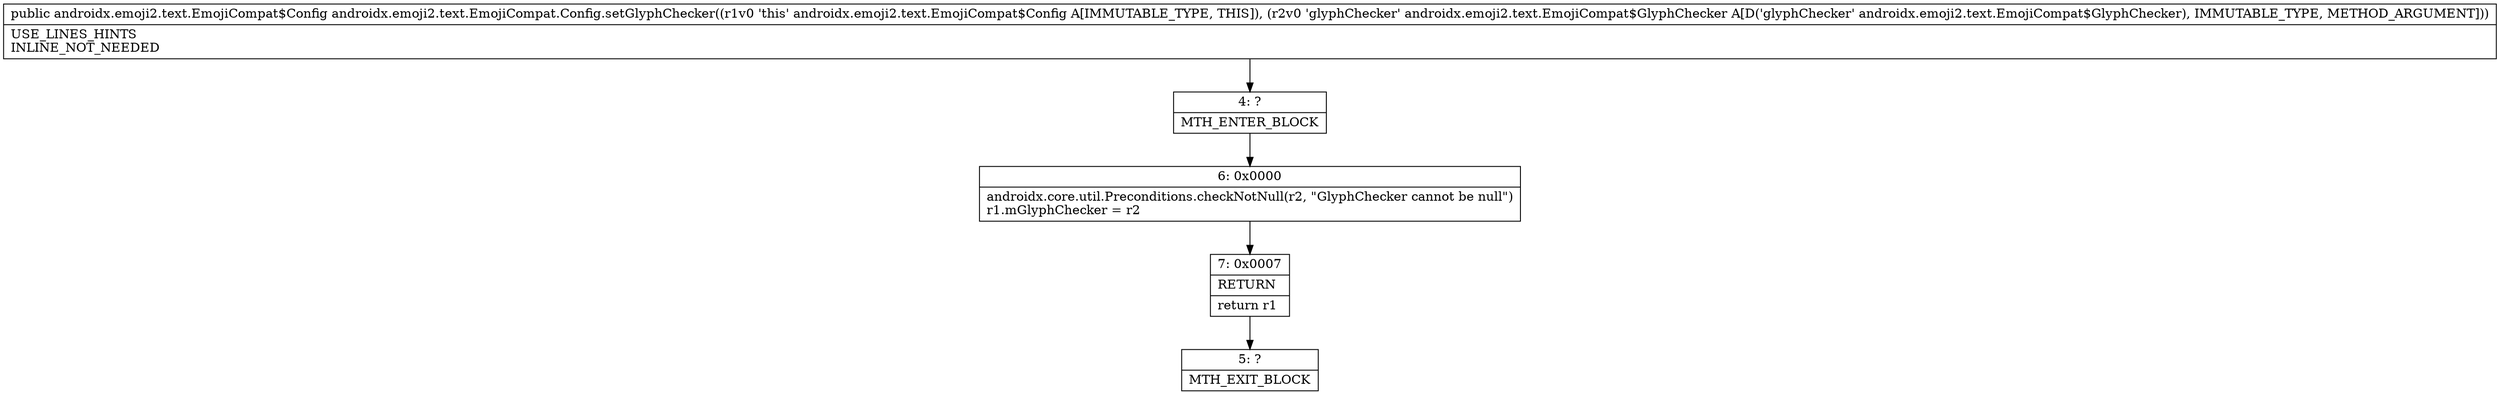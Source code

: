 digraph "CFG forandroidx.emoji2.text.EmojiCompat.Config.setGlyphChecker(Landroidx\/emoji2\/text\/EmojiCompat$GlyphChecker;)Landroidx\/emoji2\/text\/EmojiCompat$Config;" {
Node_4 [shape=record,label="{4\:\ ?|MTH_ENTER_BLOCK\l}"];
Node_6 [shape=record,label="{6\:\ 0x0000|androidx.core.util.Preconditions.checkNotNull(r2, \"GlyphChecker cannot be null\")\lr1.mGlyphChecker = r2\l}"];
Node_7 [shape=record,label="{7\:\ 0x0007|RETURN\l|return r1\l}"];
Node_5 [shape=record,label="{5\:\ ?|MTH_EXIT_BLOCK\l}"];
MethodNode[shape=record,label="{public androidx.emoji2.text.EmojiCompat$Config androidx.emoji2.text.EmojiCompat.Config.setGlyphChecker((r1v0 'this' androidx.emoji2.text.EmojiCompat$Config A[IMMUTABLE_TYPE, THIS]), (r2v0 'glyphChecker' androidx.emoji2.text.EmojiCompat$GlyphChecker A[D('glyphChecker' androidx.emoji2.text.EmojiCompat$GlyphChecker), IMMUTABLE_TYPE, METHOD_ARGUMENT]))  | USE_LINES_HINTS\lINLINE_NOT_NEEDED\l}"];
MethodNode -> Node_4;Node_4 -> Node_6;
Node_6 -> Node_7;
Node_7 -> Node_5;
}

